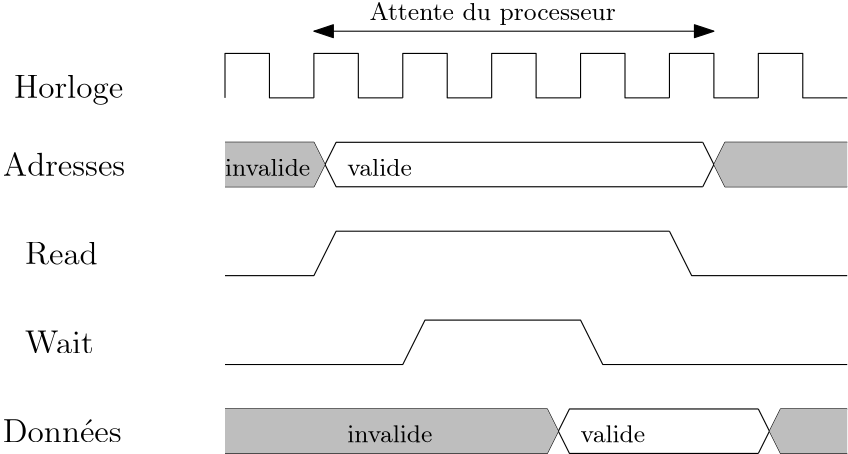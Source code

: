<?xml version="1.0"?>
<!DOCTYPE ipe SYSTEM "ipe.dtd">
<ipe version="70107" creator="Ipe 7.1.8">
<info created="D:20150907144948" modified="D:20150907145838"/>
<ipestyle name="basic">
<symbol name="arrow/arc(spx)">
<path stroke="sym-stroke" fill="sym-stroke" pen="sym-pen">
0 0 m
-1 0.333 l
-1 -0.333 l
h
</path>
</symbol>
<symbol name="arrow/farc(spx)">
<path stroke="sym-stroke" fill="white" pen="sym-pen">
0 0 m
-1 0.333 l
-1 -0.333 l
h
</path>
</symbol>
<symbol name="arrow/ptarc(spx)">
<path stroke="sym-stroke" fill="sym-stroke" pen="sym-pen">
0 0 m
-1 0.333 l
-0.8 0 l
-1 -0.333 l
h
</path>
</symbol>
<symbol name="arrow/fptarc(spx)">
<path stroke="sym-stroke" fill="white" pen="sym-pen">
0 0 m
-1 0.333 l
-0.8 0 l
-1 -0.333 l
h
</path>
</symbol>
<symbol name="mark/circle(sx)" transformations="translations">
<path fill="sym-stroke">
0.6 0 0 0.6 0 0 e
0.4 0 0 0.4 0 0 e
</path>
</symbol>
<symbol name="mark/disk(sx)" transformations="translations">
<path fill="sym-stroke">
0.6 0 0 0.6 0 0 e
</path>
</symbol>
<symbol name="mark/fdisk(sfx)" transformations="translations">
<group>
<path fill="sym-fill">
0.5 0 0 0.5 0 0 e
</path>
<path fill="sym-stroke" fillrule="eofill">
0.6 0 0 0.6 0 0 e
0.4 0 0 0.4 0 0 e
</path>
</group>
</symbol>
<symbol name="mark/box(sx)" transformations="translations">
<path fill="sym-stroke" fillrule="eofill">
-0.6 -0.6 m
0.6 -0.6 l
0.6 0.6 l
-0.6 0.6 l
h
-0.4 -0.4 m
0.4 -0.4 l
0.4 0.4 l
-0.4 0.4 l
h
</path>
</symbol>
<symbol name="mark/square(sx)" transformations="translations">
<path fill="sym-stroke">
-0.6 -0.6 m
0.6 -0.6 l
0.6 0.6 l
-0.6 0.6 l
h
</path>
</symbol>
<symbol name="mark/fsquare(sfx)" transformations="translations">
<group>
<path fill="sym-fill">
-0.5 -0.5 m
0.5 -0.5 l
0.5 0.5 l
-0.5 0.5 l
h
</path>
<path fill="sym-stroke" fillrule="eofill">
-0.6 -0.6 m
0.6 -0.6 l
0.6 0.6 l
-0.6 0.6 l
h
-0.4 -0.4 m
0.4 -0.4 l
0.4 0.4 l
-0.4 0.4 l
h
</path>
</group>
</symbol>
<symbol name="mark/cross(sx)" transformations="translations">
<group>
<path fill="sym-stroke">
-0.43 -0.57 m
0.57 0.43 l
0.43 0.57 l
-0.57 -0.43 l
h
</path>
<path fill="sym-stroke">
-0.43 0.57 m
0.57 -0.43 l
0.43 -0.57 l
-0.57 0.43 l
h
</path>
</group>
</symbol>
<symbol name="arrow/fnormal(spx)">
<path stroke="sym-stroke" fill="white" pen="sym-pen">
0 0 m
-1 0.333 l
-1 -0.333 l
h
</path>
</symbol>
<symbol name="arrow/pointed(spx)">
<path stroke="sym-stroke" fill="sym-stroke" pen="sym-pen">
0 0 m
-1 0.333 l
-0.8 0 l
-1 -0.333 l
h
</path>
</symbol>
<symbol name="arrow/fpointed(spx)">
<path stroke="sym-stroke" fill="white" pen="sym-pen">
0 0 m
-1 0.333 l
-0.8 0 l
-1 -0.333 l
h
</path>
</symbol>
<symbol name="arrow/linear(spx)">
<path stroke="sym-stroke" pen="sym-pen">
-1 0.333 m
0 0 l
-1 -0.333 l
</path>
</symbol>
<symbol name="arrow/fdouble(spx)">
<path stroke="sym-stroke" fill="white" pen="sym-pen">
0 0 m
-1 0.333 l
-1 -0.333 l
h
-1 0 m
-2 0.333 l
-2 -0.333 l
h
</path>
</symbol>
<symbol name="arrow/double(spx)">
<path stroke="sym-stroke" fill="sym-stroke" pen="sym-pen">
0 0 m
-1 0.333 l
-1 -0.333 l
h
-1 0 m
-2 0.333 l
-2 -0.333 l
h
</path>
</symbol>
<pen name="heavier" value="0.8"/>
<pen name="fat" value="1.2"/>
<pen name="ultrafat" value="2"/>
<symbolsize name="large" value="5"/>
<symbolsize name="small" value="2"/>
<symbolsize name="tiny" value="1.1"/>
<arrowsize name="large" value="10"/>
<arrowsize name="small" value="5"/>
<arrowsize name="tiny" value="3"/>
<color name="red" value="1 0 0"/>
<color name="green" value="0 1 0"/>
<color name="blue" value="0 0 1"/>
<color name="yellow" value="1 1 0"/>
<color name="orange" value="1 0.647 0"/>
<color name="gold" value="1 0.843 0"/>
<color name="purple" value="0.627 0.125 0.941"/>
<color name="gray" value="0.745"/>
<color name="brown" value="0.647 0.165 0.165"/>
<color name="navy" value="0 0 0.502"/>
<color name="pink" value="1 0.753 0.796"/>
<color name="seagreen" value="0.18 0.545 0.341"/>
<color name="turquoise" value="0.251 0.878 0.816"/>
<color name="violet" value="0.933 0.51 0.933"/>
<color name="darkblue" value="0 0 0.545"/>
<color name="darkcyan" value="0 0.545 0.545"/>
<color name="darkgray" value="0.663"/>
<color name="darkgreen" value="0 0.392 0"/>
<color name="darkmagenta" value="0.545 0 0.545"/>
<color name="darkorange" value="1 0.549 0"/>
<color name="darkred" value="0.545 0 0"/>
<color name="lightblue" value="0.678 0.847 0.902"/>
<color name="lightcyan" value="0.878 1 1"/>
<color name="lightgray" value="0.827"/>
<color name="lightgreen" value="0.565 0.933 0.565"/>
<color name="lightyellow" value="1 1 0.878"/>
<dashstyle name="dashed" value="[4] 0"/>
<dashstyle name="dotted" value="[1 3] 0"/>
<dashstyle name="dash dotted" value="[4 2 1 2] 0"/>
<dashstyle name="dash dot dotted" value="[4 2 1 2 1 2] 0"/>
<textsize name="large" value="\large"/>
<textsize name="small" value="\small"/>
<textsize name="tiny" value="\tiny"/>
<textsize name="Large" value="\Large"/>
<textsize name="LARGE" value="\LARGE"/>
<textsize name="huge" value="\huge"/>
<textsize name="Huge" value="\Huge"/>
<textsize name="footnote" value="\footnotesize"/>
<textstyle name="center" begin="\begin{center}" end="\end{center}"/>
<textstyle name="itemize" begin="\begin{itemize}" end="\end{itemize}"/>
<textstyle name="item" begin="\begin{itemize}\item{}" end="\end{itemize}"/>
<gridsize name="4 pts" value="4"/>
<gridsize name="8 pts (~3 mm)" value="8"/>
<gridsize name="16 pts (~6 mm)" value="16"/>
<gridsize name="32 pts (~12 mm)" value="32"/>
<gridsize name="10 pts (~3.5 mm)" value="10"/>
<gridsize name="20 pts (~7 mm)" value="20"/>
<gridsize name="14 pts (~5 mm)" value="14"/>
<gridsize name="28 pts (~10 mm)" value="28"/>
<gridsize name="56 pts (~20 mm)" value="56"/>
<anglesize name="90 deg" value="90"/>
<anglesize name="60 deg" value="60"/>
<anglesize name="45 deg" value="45"/>
<anglesize name="30 deg" value="30"/>
<anglesize name="22.5 deg" value="22.5"/>
<tiling name="falling" angle="-60" step="4" width="1"/>
<tiling name="rising" angle="30" step="4" width="1"/>
</ipestyle>
<page>
<layer name="alpha"/>
<view layers="alpha" active="alpha"/>
<text layer="alpha" matrix="1 0 0 1 0 -76" transformations="translations" pos="16 816" stroke="black" type="label" width="44.088" height="8.302" depth="0" valign="baseline" size="large">Adresses</text>
<path stroke="black">
96 736 m
128 736 l
136 752 l
268 752 l
</path>
<path stroke="black">
96 752 m
128 752 l
136 736 l
268 736 l
</path>
<text matrix="1 0 0 1 0 -84" transformations="translations" pos="24 792" stroke="black" type="label" width="26.174" height="8.302" depth="0" valign="baseline" size="large">Read</text>
<path matrix="1 0 0 1 48 0" stroke="black">
80 768 m
80 784 l
96 784 l
96 768 l
112 768 l
112 768 l
</path>
<path matrix="1 0 0 1 16 0" stroke="black">
80 768 m
80 784 l
96 784 l
96 768 l
112 768 l
112 768 l
</path>
<text matrix="1 0 0 1 4 -48" transformations="translations" pos="16 816" stroke="black" type="label" width="39.341" height="8.307" depth="2.32" valign="baseline" size="large">Horloge</text>
<path stroke="black">
96 704 m
128 704 l
136 720 l
256 720 l
</path>
<text matrix="1 0 0 1 -8 -148" transformations="translations" pos="24 792" stroke="black" type="label" width="42.822" height="8.302" depth="0" valign="baseline" size="large">Donn{\&apos;e}es</text>
<path stroke="black">
96 640 m
212 640 l
220 656 l
288 656 l
</path>
<path stroke="black">
96 656 m
212 656 l
220 640 l
288 640 l
</path>
<path matrix="1 0 0 1 80 0" stroke="black">
80 768 m
80 784 l
96 784 l
96 768 l
112 768 l
112 768 l
</path>
<path matrix="1 0 0 1 112 0" stroke="black">
80 768 m
80 784 l
96 784 l
96 768 l
112 768 l
112 768 l
</path>
<path matrix="1 0 0 1 144 0" stroke="black">
80 768 m
80 784 l
96 784 l
96 768 l
112 768 l
112 768 l
</path>
<path matrix="1 0 0 1 176 0" stroke="black">
80 768 m
80 784 l
96 784 l
96 768 l
112 768 l
112 768 l
</path>
<text matrix="1 0 0 1 0 -116" transformations="translations" pos="24 792" stroke="black" type="label" width="24.708" height="8.169" depth="0" valign="baseline" size="large">Wait</text>
<path stroke="black">
96 672 m
160 672 l
168 688 l
224 688 l
232 672 l
320 672 l
</path>
<path fill="gray">
96 736 m
96 752 l
128 752 l
132 744 l
128 736 l
96 736 l
96 736 l
</path>
<path fill="gray">
96 640 m
96 656 l
212 656 l
216 648 l
212 640 l
180 640 l
180 640 l
</path>
<text matrix="1 0 0 1 -4 -4" transformations="translations" pos="100 744" stroke="black" type="label" width="30.721" height="6.227" depth="0" valign="baseline" size="small">invalide</text>
<text matrix="1 0 0 1 40 -4" transformations="translations" pos="100 744" stroke="black" type="label" width="23.298" height="6.227" depth="0" valign="baseline" size="small">valide</text>
<text matrix="1 0 0 1 124 -100" transformations="translations" pos="100 744" stroke="black" type="label" width="23.298" height="6.227" depth="0" valign="baseline" size="small">valide</text>
<text matrix="1 0 0 1 40 -100" transformations="translations" pos="100 744" stroke="black" type="label" width="30.721" height="6.227" depth="0" valign="baseline" size="small">invalide</text>
<path stroke="black">
256 720 m
264 704 l
320 704 l
</path>
<path matrix="1 0 0 1 208 0" stroke="black">
80 768 m
80 784 l
96 784 l
96 768 l
112 768 l
112 768 l
</path>
<path stroke="black">
268 752 m
276 736 l
320 736 l
</path>
<path stroke="black">
268 736 m
276 752 l
320 752 l
</path>
<path fill="gray">
320 736 m
320 752 l
276 752 l
272 744 l
276 736 l
320 736 l
320 736 l
</path>
<path stroke="black">
288 640 m
296 656 l
320 656 l
</path>
<path stroke="black">
288 656 m
296 640 l
320 640 l
</path>
<path matrix="1 0 0 1 0 -96" fill="gray">
320 736 m
320 752 l
296 752 l
292 744 l
296 736 l
320 736 l
320 736 l
</path>
<path stroke="black" arrow="normal/normal" rarrow="normal/normal">
128 792 m
272 792 l
</path>
<text matrix="1 0 0 1 16 -8" transformations="translations" pos="132 804" stroke="black" type="label" width="88.726" height="6.23" depth="1.74" valign="baseline" size="small">Attente du processeur</text>
</page>
</ipe>

